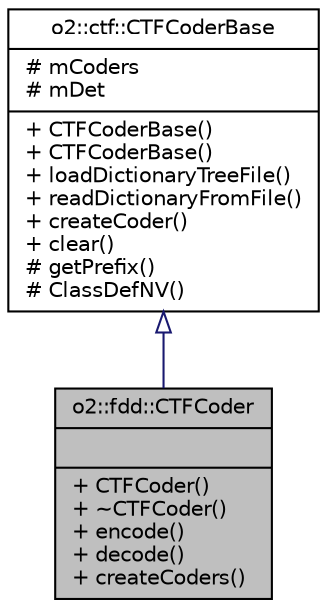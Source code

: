 digraph "o2::fdd::CTFCoder"
{
 // INTERACTIVE_SVG=YES
  bgcolor="transparent";
  edge [fontname="Helvetica",fontsize="10",labelfontname="Helvetica",labelfontsize="10"];
  node [fontname="Helvetica",fontsize="10",shape=record];
  Node0 [label="{o2::fdd::CTFCoder\n||+ CTFCoder()\l+ ~CTFCoder()\l+ encode()\l+ decode()\l+ createCoders()\l}",height=0.2,width=0.4,color="black", fillcolor="grey75", style="filled", fontcolor="black"];
  Node1 -> Node0 [dir="back",color="midnightblue",fontsize="10",style="solid",arrowtail="onormal",fontname="Helvetica"];
  Node1 [label="{o2::ctf::CTFCoderBase\n|# mCoders\l# mDet\l|+ CTFCoderBase()\l+ CTFCoderBase()\l+ loadDictionaryTreeFile()\l+ readDictionaryFromFile()\l+ createCoder()\l+ clear()\l# getPrefix()\l# ClassDefNV()\l}",height=0.2,width=0.4,color="black",URL="$d1/db7/classo2_1_1ctf_1_1CTFCoderBase.html"];
}
